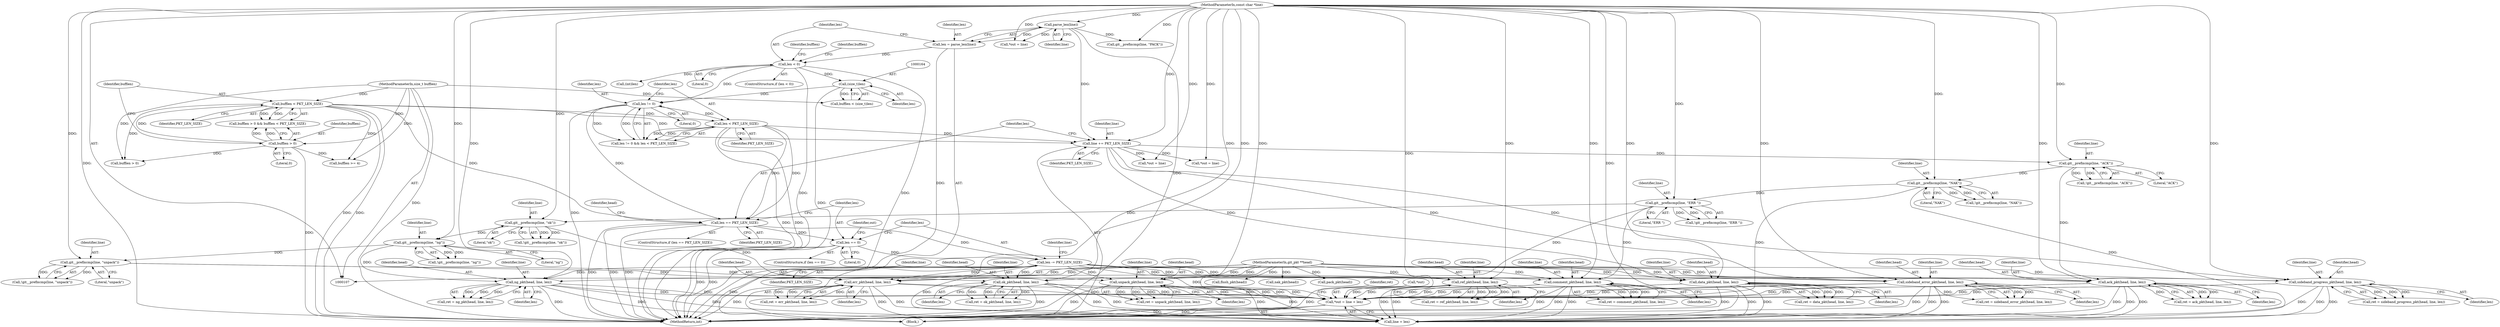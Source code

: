 digraph "0_libgit2_2fdef641fd0dd2828bd948234ae86de75221a11a@integer" {
"1000335" [label="(Call,*out = line + len)"];
"1000324" [label="(Call,unpack_pkt(head, line, len))"];
"1000108" [label="(MethodParameterIn,git_pkt **head)"];
"1000319" [label="(Call,git__prefixcmp(line, \"unpack\"))"];
"1000307" [label="(Call,git__prefixcmp(line, \"ng\"))"];
"1000295" [label="(Call,git__prefixcmp(line, \"ok\"))"];
"1000271" [label="(Call,git__prefixcmp(line, \"ERR \"))"];
"1000261" [label="(Call,git__prefixcmp(line, \"NAK\"))"];
"1000249" [label="(Call,git__prefixcmp(line, \"ACK\"))"];
"1000178" [label="(Call,line += PKT_LEN_SIZE)"];
"1000120" [label="(Call,bufflen < PKT_LEN_SIZE)"];
"1000117" [label="(Call,bufflen > 0)"];
"1000111" [label="(MethodParameterIn,size_t bufflen)"];
"1000173" [label="(Call,len < PKT_LEN_SIZE)"];
"1000170" [label="(Call,len != 0)"];
"1000130" [label="(Call,len < 0)"];
"1000125" [label="(Call,len = parse_len(line))"];
"1000127" [label="(Call,parse_len(line))"];
"1000109" [label="(MethodParameterIn,const char *line)"];
"1000163" [label="(Call,(size_t)len)"];
"1000208" [label="(Call,len -= PKT_LEN_SIZE)"];
"1000182" [label="(Call,len == PKT_LEN_SIZE)"];
"1000197" [label="(Call,len == 0)"];
"1000331" [label="(Call,ref_pkt(head, line, len))"];
"1000288" [label="(Call,comment_pkt(head, line, len))"];
"1000230" [label="(Call,sideband_progress_pkt(head, line, len))"];
"1000218" [label="(Call,data_pkt(head, line, len))"];
"1000242" [label="(Call,sideband_error_pkt(head, line, len))"];
"1000254" [label="(Call,ack_pkt(head, line, len))"];
"1000312" [label="(Call,ng_pkt(head, line, len))"];
"1000300" [label="(Call,ok_pkt(head, line, len))"];
"1000276" [label="(Call,err_pkt(head, line, len))"];
"1000137" [label="(Identifier,bufflen)"];
"1000279" [label="(Identifier,len)"];
"1000277" [label="(Identifier,head)"];
"1000118" [label="(Identifier,bufflen)"];
"1000252" [label="(Call,ret = ack_pkt(head, line, len))"];
"1000203" [label="(Identifier,out)"];
"1000257" [label="(Identifier,len)"];
"1000335" [label="(Call,*out = line + len)"];
"1000250" [label="(Identifier,line)"];
"1000272" [label="(Identifier,line)"];
"1000129" [label="(ControlStructure,if (len < 0))"];
"1000183" [label="(Identifier,len)"];
"1000127" [label="(Call,parse_len(line))"];
"1000201" [label="(Call,*out = line)"];
"1000302" [label="(Identifier,line)"];
"1000233" [label="(Identifier,len)"];
"1000301" [label="(Identifier,head)"];
"1000332" [label="(Identifier,head)"];
"1000260" [label="(Call,!git__prefixcmp(line, \"NAK\"))"];
"1000175" [label="(Identifier,PKT_LEN_SIZE)"];
"1000298" [label="(Call,ret = ok_pkt(head, line, len))"];
"1000180" [label="(Identifier,PKT_LEN_SIZE)"];
"1000312" [label="(Call,ng_pkt(head, line, len))"];
"1000297" [label="(Literal,\"ok\")"];
"1000109" [label="(MethodParameterIn,const char *line)"];
"1000132" [label="(Literal,0)"];
"1000325" [label="(Identifier,head)"];
"1000308" [label="(Identifier,line)"];
"1000188" [label="(Identifier,head)"];
"1000172" [label="(Literal,0)"];
"1000179" [label="(Identifier,line)"];
"1000322" [label="(Call,ret = unpack_pkt(head, line, len))"];
"1000181" [label="(ControlStructure,if (len == PKT_LEN_SIZE))"];
"1000131" [label="(Identifier,len)"];
"1000270" [label="(Call,!git__prefixcmp(line, \"ERR \"))"];
"1000199" [label="(Literal,0)"];
"1000165" [label="(Identifier,len)"];
"1000209" [label="(Identifier,len)"];
"1000173" [label="(Call,len < PKT_LEN_SIZE)"];
"1000116" [label="(Call,bufflen > 0 && bufflen < PKT_LEN_SIZE)"];
"1000336" [label="(Call,*out)"];
"1000329" [label="(Call,ret = ref_pkt(head, line, len))"];
"1000324" [label="(Call,unpack_pkt(head, line, len))"];
"1000286" [label="(Call,ret = comment_pkt(head, line, len))"];
"1000333" [label="(Identifier,line)"];
"1000119" [label="(Literal,0)"];
"1000230" [label="(Call,sideband_progress_pkt(head, line, len))"];
"1000159" [label="(Identifier,bufflen)"];
"1000198" [label="(Identifier,len)"];
"1000261" [label="(Call,git__prefixcmp(line, \"NAK\"))"];
"1000120" [label="(Call,bufflen < PKT_LEN_SIZE)"];
"1000140" [label="(Call,git__prefixcmp(line, \"PACK\"))"];
"1000327" [label="(Identifier,len)"];
"1000117" [label="(Call,bufflen > 0)"];
"1000306" [label="(Call,!git__prefixcmp(line, \"ng\"))"];
"1000326" [label="(Identifier,line)"];
"1000242" [label="(Call,sideband_error_pkt(head, line, len))"];
"1000245" [label="(Identifier,len)"];
"1000228" [label="(Call,ret = sideband_progress_pkt(head, line, len))"];
"1000153" [label="(Call,(int)len)"];
"1000300" [label="(Call,ok_pkt(head, line, len))"];
"1000303" [label="(Identifier,len)"];
"1000232" [label="(Identifier,line)"];
"1000334" [label="(Identifier,len)"];
"1000216" [label="(Call,ret = data_pkt(head, line, len))"];
"1000169" [label="(Call,len != 0 && len < PKT_LEN_SIZE)"];
"1000263" [label="(Literal,\"NAK\")"];
"1000190" [label="(Call,*out = line)"];
"1000161" [label="(Call,bufflen < (size_t)len)"];
"1000254" [label="(Call,ack_pkt(head, line, len))"];
"1000291" [label="(Identifier,len)"];
"1000184" [label="(Identifier,PKT_LEN_SIZE)"];
"1000309" [label="(Literal,\"ng\")"];
"1000343" [label="(MethodReturn,int)"];
"1000342" [label="(Identifier,ret)"];
"1000314" [label="(Identifier,line)"];
"1000266" [label="(Call,nak_pkt(head))"];
"1000240" [label="(Call,ret = sideband_error_pkt(head, line, len))"];
"1000315" [label="(Identifier,len)"];
"1000108" [label="(MethodParameterIn,git_pkt **head)"];
"1000197" [label="(Call,len == 0)"];
"1000126" [label="(Identifier,len)"];
"1000248" [label="(Call,!git__prefixcmp(line, \"ACK\"))"];
"1000318" [label="(Call,!git__prefixcmp(line, \"unpack\"))"];
"1000244" [label="(Identifier,line)"];
"1000170" [label="(Call,len != 0)"];
"1000121" [label="(Identifier,bufflen)"];
"1000112" [label="(Block,)"];
"1000290" [label="(Identifier,line)"];
"1000158" [label="(Call,bufflen > 0)"];
"1000196" [label="(ControlStructure,if (len == 0))"];
"1000271" [label="(Call,git__prefixcmp(line, \"ERR \"))"];
"1000163" [label="(Call,(size_t)len)"];
"1000122" [label="(Identifier,PKT_LEN_SIZE)"];
"1000276" [label="(Call,err_pkt(head, line, len))"];
"1000262" [label="(Identifier,line)"];
"1000320" [label="(Identifier,line)"];
"1000255" [label="(Identifier,head)"];
"1000294" [label="(Call,!git__prefixcmp(line, \"ok\"))"];
"1000288" [label="(Call,comment_pkt(head, line, len))"];
"1000338" [label="(Call,line + len)"];
"1000289" [label="(Identifier,head)"];
"1000128" [label="(Identifier,line)"];
"1000321" [label="(Literal,\"unpack\")"];
"1000220" [label="(Identifier,line)"];
"1000150" [label="(Call,pack_pkt(head))"];
"1000218" [label="(Call,data_pkt(head, line, len))"];
"1000313" [label="(Identifier,head)"];
"1000210" [label="(Identifier,PKT_LEN_SIZE)"];
"1000295" [label="(Call,git__prefixcmp(line, \"ok\"))"];
"1000296" [label="(Identifier,line)"];
"1000125" [label="(Call,len = parse_len(line))"];
"1000182" [label="(Call,len == PKT_LEN_SIZE)"];
"1000174" [label="(Identifier,len)"];
"1000251" [label="(Literal,\"ACK\")"];
"1000256" [label="(Identifier,line)"];
"1000219" [label="(Identifier,head)"];
"1000145" [label="(Call,*out = line)"];
"1000171" [label="(Identifier,len)"];
"1000214" [label="(Identifier,line)"];
"1000178" [label="(Call,line += PKT_LEN_SIZE)"];
"1000130" [label="(Call,len < 0)"];
"1000249" [label="(Call,git__prefixcmp(line, \"ACK\"))"];
"1000273" [label="(Literal,\"ERR \")"];
"1000111" [label="(MethodParameterIn,size_t bufflen)"];
"1000231" [label="(Identifier,head)"];
"1000221" [label="(Identifier,len)"];
"1000206" [label="(Call,flush_pkt(head))"];
"1000331" [label="(Call,ref_pkt(head, line, len))"];
"1000319" [label="(Call,git__prefixcmp(line, \"unpack\"))"];
"1000243" [label="(Identifier,head)"];
"1000208" [label="(Call,len -= PKT_LEN_SIZE)"];
"1000278" [label="(Identifier,line)"];
"1000307" [label="(Call,git__prefixcmp(line, \"ng\"))"];
"1000274" [label="(Call,ret = err_pkt(head, line, len))"];
"1000310" [label="(Call,ret = ng_pkt(head, line, len))"];
"1000136" [label="(Call,bufflen >= 4)"];
"1000335" -> "1000112"  [label="AST: "];
"1000335" -> "1000338"  [label="CFG: "];
"1000336" -> "1000335"  [label="AST: "];
"1000338" -> "1000335"  [label="AST: "];
"1000342" -> "1000335"  [label="CFG: "];
"1000335" -> "1000343"  [label="DDG: "];
"1000335" -> "1000343"  [label="DDG: "];
"1000324" -> "1000335"  [label="DDG: "];
"1000324" -> "1000335"  [label="DDG: "];
"1000331" -> "1000335"  [label="DDG: "];
"1000331" -> "1000335"  [label="DDG: "];
"1000288" -> "1000335"  [label="DDG: "];
"1000288" -> "1000335"  [label="DDG: "];
"1000261" -> "1000335"  [label="DDG: "];
"1000230" -> "1000335"  [label="DDG: "];
"1000230" -> "1000335"  [label="DDG: "];
"1000218" -> "1000335"  [label="DDG: "];
"1000218" -> "1000335"  [label="DDG: "];
"1000242" -> "1000335"  [label="DDG: "];
"1000242" -> "1000335"  [label="DDG: "];
"1000254" -> "1000335"  [label="DDG: "];
"1000254" -> "1000335"  [label="DDG: "];
"1000312" -> "1000335"  [label="DDG: "];
"1000312" -> "1000335"  [label="DDG: "];
"1000300" -> "1000335"  [label="DDG: "];
"1000300" -> "1000335"  [label="DDG: "];
"1000276" -> "1000335"  [label="DDG: "];
"1000276" -> "1000335"  [label="DDG: "];
"1000109" -> "1000335"  [label="DDG: "];
"1000208" -> "1000335"  [label="DDG: "];
"1000324" -> "1000322"  [label="AST: "];
"1000324" -> "1000327"  [label="CFG: "];
"1000325" -> "1000324"  [label="AST: "];
"1000326" -> "1000324"  [label="AST: "];
"1000327" -> "1000324"  [label="AST: "];
"1000322" -> "1000324"  [label="CFG: "];
"1000324" -> "1000343"  [label="DDG: "];
"1000324" -> "1000322"  [label="DDG: "];
"1000324" -> "1000322"  [label="DDG: "];
"1000324" -> "1000322"  [label="DDG: "];
"1000108" -> "1000324"  [label="DDG: "];
"1000319" -> "1000324"  [label="DDG: "];
"1000109" -> "1000324"  [label="DDG: "];
"1000208" -> "1000324"  [label="DDG: "];
"1000324" -> "1000338"  [label="DDG: "];
"1000324" -> "1000338"  [label="DDG: "];
"1000108" -> "1000107"  [label="AST: "];
"1000108" -> "1000343"  [label="DDG: "];
"1000108" -> "1000150"  [label="DDG: "];
"1000108" -> "1000206"  [label="DDG: "];
"1000108" -> "1000218"  [label="DDG: "];
"1000108" -> "1000230"  [label="DDG: "];
"1000108" -> "1000242"  [label="DDG: "];
"1000108" -> "1000254"  [label="DDG: "];
"1000108" -> "1000266"  [label="DDG: "];
"1000108" -> "1000276"  [label="DDG: "];
"1000108" -> "1000288"  [label="DDG: "];
"1000108" -> "1000300"  [label="DDG: "];
"1000108" -> "1000312"  [label="DDG: "];
"1000108" -> "1000331"  [label="DDG: "];
"1000319" -> "1000318"  [label="AST: "];
"1000319" -> "1000321"  [label="CFG: "];
"1000320" -> "1000319"  [label="AST: "];
"1000321" -> "1000319"  [label="AST: "];
"1000318" -> "1000319"  [label="CFG: "];
"1000319" -> "1000318"  [label="DDG: "];
"1000319" -> "1000318"  [label="DDG: "];
"1000307" -> "1000319"  [label="DDG: "];
"1000109" -> "1000319"  [label="DDG: "];
"1000319" -> "1000331"  [label="DDG: "];
"1000307" -> "1000306"  [label="AST: "];
"1000307" -> "1000309"  [label="CFG: "];
"1000308" -> "1000307"  [label="AST: "];
"1000309" -> "1000307"  [label="AST: "];
"1000306" -> "1000307"  [label="CFG: "];
"1000307" -> "1000306"  [label="DDG: "];
"1000307" -> "1000306"  [label="DDG: "];
"1000295" -> "1000307"  [label="DDG: "];
"1000109" -> "1000307"  [label="DDG: "];
"1000307" -> "1000312"  [label="DDG: "];
"1000295" -> "1000294"  [label="AST: "];
"1000295" -> "1000297"  [label="CFG: "];
"1000296" -> "1000295"  [label="AST: "];
"1000297" -> "1000295"  [label="AST: "];
"1000294" -> "1000295"  [label="CFG: "];
"1000295" -> "1000294"  [label="DDG: "];
"1000295" -> "1000294"  [label="DDG: "];
"1000271" -> "1000295"  [label="DDG: "];
"1000109" -> "1000295"  [label="DDG: "];
"1000295" -> "1000300"  [label="DDG: "];
"1000271" -> "1000270"  [label="AST: "];
"1000271" -> "1000273"  [label="CFG: "];
"1000272" -> "1000271"  [label="AST: "];
"1000273" -> "1000271"  [label="AST: "];
"1000270" -> "1000271"  [label="CFG: "];
"1000271" -> "1000270"  [label="DDG: "];
"1000271" -> "1000270"  [label="DDG: "];
"1000261" -> "1000271"  [label="DDG: "];
"1000109" -> "1000271"  [label="DDG: "];
"1000271" -> "1000276"  [label="DDG: "];
"1000271" -> "1000288"  [label="DDG: "];
"1000261" -> "1000260"  [label="AST: "];
"1000261" -> "1000263"  [label="CFG: "];
"1000262" -> "1000261"  [label="AST: "];
"1000263" -> "1000261"  [label="AST: "];
"1000260" -> "1000261"  [label="CFG: "];
"1000261" -> "1000260"  [label="DDG: "];
"1000261" -> "1000260"  [label="DDG: "];
"1000249" -> "1000261"  [label="DDG: "];
"1000109" -> "1000261"  [label="DDG: "];
"1000261" -> "1000338"  [label="DDG: "];
"1000249" -> "1000248"  [label="AST: "];
"1000249" -> "1000251"  [label="CFG: "];
"1000250" -> "1000249"  [label="AST: "];
"1000251" -> "1000249"  [label="AST: "];
"1000248" -> "1000249"  [label="CFG: "];
"1000249" -> "1000248"  [label="DDG: "];
"1000249" -> "1000248"  [label="DDG: "];
"1000178" -> "1000249"  [label="DDG: "];
"1000109" -> "1000249"  [label="DDG: "];
"1000249" -> "1000254"  [label="DDG: "];
"1000178" -> "1000112"  [label="AST: "];
"1000178" -> "1000180"  [label="CFG: "];
"1000179" -> "1000178"  [label="AST: "];
"1000180" -> "1000178"  [label="AST: "];
"1000183" -> "1000178"  [label="CFG: "];
"1000120" -> "1000178"  [label="DDG: "];
"1000173" -> "1000178"  [label="DDG: "];
"1000127" -> "1000178"  [label="DDG: "];
"1000109" -> "1000178"  [label="DDG: "];
"1000178" -> "1000190"  [label="DDG: "];
"1000178" -> "1000201"  [label="DDG: "];
"1000178" -> "1000218"  [label="DDG: "];
"1000178" -> "1000230"  [label="DDG: "];
"1000178" -> "1000242"  [label="DDG: "];
"1000120" -> "1000116"  [label="AST: "];
"1000120" -> "1000122"  [label="CFG: "];
"1000121" -> "1000120"  [label="AST: "];
"1000122" -> "1000120"  [label="AST: "];
"1000116" -> "1000120"  [label="CFG: "];
"1000120" -> "1000343"  [label="DDG: "];
"1000120" -> "1000343"  [label="DDG: "];
"1000120" -> "1000116"  [label="DDG: "];
"1000120" -> "1000116"  [label="DDG: "];
"1000117" -> "1000120"  [label="DDG: "];
"1000111" -> "1000120"  [label="DDG: "];
"1000120" -> "1000136"  [label="DDG: "];
"1000120" -> "1000158"  [label="DDG: "];
"1000120" -> "1000173"  [label="DDG: "];
"1000120" -> "1000182"  [label="DDG: "];
"1000117" -> "1000116"  [label="AST: "];
"1000117" -> "1000119"  [label="CFG: "];
"1000118" -> "1000117"  [label="AST: "];
"1000119" -> "1000117"  [label="AST: "];
"1000121" -> "1000117"  [label="CFG: "];
"1000116" -> "1000117"  [label="CFG: "];
"1000117" -> "1000343"  [label="DDG: "];
"1000117" -> "1000116"  [label="DDG: "];
"1000117" -> "1000116"  [label="DDG: "];
"1000111" -> "1000117"  [label="DDG: "];
"1000117" -> "1000136"  [label="DDG: "];
"1000117" -> "1000158"  [label="DDG: "];
"1000111" -> "1000107"  [label="AST: "];
"1000111" -> "1000343"  [label="DDG: "];
"1000111" -> "1000136"  [label="DDG: "];
"1000111" -> "1000158"  [label="DDG: "];
"1000111" -> "1000161"  [label="DDG: "];
"1000173" -> "1000169"  [label="AST: "];
"1000173" -> "1000175"  [label="CFG: "];
"1000174" -> "1000173"  [label="AST: "];
"1000175" -> "1000173"  [label="AST: "];
"1000169" -> "1000173"  [label="CFG: "];
"1000173" -> "1000343"  [label="DDG: "];
"1000173" -> "1000343"  [label="DDG: "];
"1000173" -> "1000169"  [label="DDG: "];
"1000173" -> "1000169"  [label="DDG: "];
"1000170" -> "1000173"  [label="DDG: "];
"1000173" -> "1000182"  [label="DDG: "];
"1000173" -> "1000182"  [label="DDG: "];
"1000170" -> "1000169"  [label="AST: "];
"1000170" -> "1000172"  [label="CFG: "];
"1000171" -> "1000170"  [label="AST: "];
"1000172" -> "1000170"  [label="AST: "];
"1000174" -> "1000170"  [label="CFG: "];
"1000169" -> "1000170"  [label="CFG: "];
"1000170" -> "1000343"  [label="DDG: "];
"1000170" -> "1000169"  [label="DDG: "];
"1000170" -> "1000169"  [label="DDG: "];
"1000130" -> "1000170"  [label="DDG: "];
"1000163" -> "1000170"  [label="DDG: "];
"1000170" -> "1000182"  [label="DDG: "];
"1000130" -> "1000129"  [label="AST: "];
"1000130" -> "1000132"  [label="CFG: "];
"1000131" -> "1000130"  [label="AST: "];
"1000132" -> "1000130"  [label="AST: "];
"1000137" -> "1000130"  [label="CFG: "];
"1000159" -> "1000130"  [label="CFG: "];
"1000130" -> "1000343"  [label="DDG: "];
"1000130" -> "1000343"  [label="DDG: "];
"1000125" -> "1000130"  [label="DDG: "];
"1000130" -> "1000153"  [label="DDG: "];
"1000130" -> "1000163"  [label="DDG: "];
"1000125" -> "1000112"  [label="AST: "];
"1000125" -> "1000127"  [label="CFG: "];
"1000126" -> "1000125"  [label="AST: "];
"1000127" -> "1000125"  [label="AST: "];
"1000131" -> "1000125"  [label="CFG: "];
"1000125" -> "1000343"  [label="DDG: "];
"1000127" -> "1000125"  [label="DDG: "];
"1000127" -> "1000128"  [label="CFG: "];
"1000128" -> "1000127"  [label="AST: "];
"1000127" -> "1000343"  [label="DDG: "];
"1000109" -> "1000127"  [label="DDG: "];
"1000127" -> "1000140"  [label="DDG: "];
"1000127" -> "1000145"  [label="DDG: "];
"1000109" -> "1000107"  [label="AST: "];
"1000109" -> "1000343"  [label="DDG: "];
"1000109" -> "1000140"  [label="DDG: "];
"1000109" -> "1000145"  [label="DDG: "];
"1000109" -> "1000190"  [label="DDG: "];
"1000109" -> "1000201"  [label="DDG: "];
"1000109" -> "1000218"  [label="DDG: "];
"1000109" -> "1000230"  [label="DDG: "];
"1000109" -> "1000242"  [label="DDG: "];
"1000109" -> "1000254"  [label="DDG: "];
"1000109" -> "1000276"  [label="DDG: "];
"1000109" -> "1000288"  [label="DDG: "];
"1000109" -> "1000300"  [label="DDG: "];
"1000109" -> "1000312"  [label="DDG: "];
"1000109" -> "1000331"  [label="DDG: "];
"1000109" -> "1000338"  [label="DDG: "];
"1000163" -> "1000161"  [label="AST: "];
"1000163" -> "1000165"  [label="CFG: "];
"1000164" -> "1000163"  [label="AST: "];
"1000165" -> "1000163"  [label="AST: "];
"1000161" -> "1000163"  [label="CFG: "];
"1000163" -> "1000343"  [label="DDG: "];
"1000163" -> "1000161"  [label="DDG: "];
"1000208" -> "1000112"  [label="AST: "];
"1000208" -> "1000210"  [label="CFG: "];
"1000209" -> "1000208"  [label="AST: "];
"1000210" -> "1000208"  [label="AST: "];
"1000214" -> "1000208"  [label="CFG: "];
"1000208" -> "1000343"  [label="DDG: "];
"1000182" -> "1000208"  [label="DDG: "];
"1000197" -> "1000208"  [label="DDG: "];
"1000208" -> "1000218"  [label="DDG: "];
"1000208" -> "1000230"  [label="DDG: "];
"1000208" -> "1000242"  [label="DDG: "];
"1000208" -> "1000254"  [label="DDG: "];
"1000208" -> "1000276"  [label="DDG: "];
"1000208" -> "1000288"  [label="DDG: "];
"1000208" -> "1000300"  [label="DDG: "];
"1000208" -> "1000312"  [label="DDG: "];
"1000208" -> "1000331"  [label="DDG: "];
"1000208" -> "1000338"  [label="DDG: "];
"1000182" -> "1000181"  [label="AST: "];
"1000182" -> "1000184"  [label="CFG: "];
"1000183" -> "1000182"  [label="AST: "];
"1000184" -> "1000182"  [label="AST: "];
"1000188" -> "1000182"  [label="CFG: "];
"1000198" -> "1000182"  [label="CFG: "];
"1000182" -> "1000343"  [label="DDG: "];
"1000182" -> "1000343"  [label="DDG: "];
"1000182" -> "1000343"  [label="DDG: "];
"1000182" -> "1000197"  [label="DDG: "];
"1000197" -> "1000196"  [label="AST: "];
"1000197" -> "1000199"  [label="CFG: "];
"1000198" -> "1000197"  [label="AST: "];
"1000199" -> "1000197"  [label="AST: "];
"1000203" -> "1000197"  [label="CFG: "];
"1000209" -> "1000197"  [label="CFG: "];
"1000197" -> "1000343"  [label="DDG: "];
"1000197" -> "1000343"  [label="DDG: "];
"1000331" -> "1000329"  [label="AST: "];
"1000331" -> "1000334"  [label="CFG: "];
"1000332" -> "1000331"  [label="AST: "];
"1000333" -> "1000331"  [label="AST: "];
"1000334" -> "1000331"  [label="AST: "];
"1000329" -> "1000331"  [label="CFG: "];
"1000331" -> "1000343"  [label="DDG: "];
"1000331" -> "1000329"  [label="DDG: "];
"1000331" -> "1000329"  [label="DDG: "];
"1000331" -> "1000329"  [label="DDG: "];
"1000331" -> "1000338"  [label="DDG: "];
"1000331" -> "1000338"  [label="DDG: "];
"1000288" -> "1000286"  [label="AST: "];
"1000288" -> "1000291"  [label="CFG: "];
"1000289" -> "1000288"  [label="AST: "];
"1000290" -> "1000288"  [label="AST: "];
"1000291" -> "1000288"  [label="AST: "];
"1000286" -> "1000288"  [label="CFG: "];
"1000288" -> "1000343"  [label="DDG: "];
"1000288" -> "1000286"  [label="DDG: "];
"1000288" -> "1000286"  [label="DDG: "];
"1000288" -> "1000286"  [label="DDG: "];
"1000288" -> "1000338"  [label="DDG: "];
"1000288" -> "1000338"  [label="DDG: "];
"1000230" -> "1000228"  [label="AST: "];
"1000230" -> "1000233"  [label="CFG: "];
"1000231" -> "1000230"  [label="AST: "];
"1000232" -> "1000230"  [label="AST: "];
"1000233" -> "1000230"  [label="AST: "];
"1000228" -> "1000230"  [label="CFG: "];
"1000230" -> "1000343"  [label="DDG: "];
"1000230" -> "1000228"  [label="DDG: "];
"1000230" -> "1000228"  [label="DDG: "];
"1000230" -> "1000228"  [label="DDG: "];
"1000230" -> "1000338"  [label="DDG: "];
"1000230" -> "1000338"  [label="DDG: "];
"1000218" -> "1000216"  [label="AST: "];
"1000218" -> "1000221"  [label="CFG: "];
"1000219" -> "1000218"  [label="AST: "];
"1000220" -> "1000218"  [label="AST: "];
"1000221" -> "1000218"  [label="AST: "];
"1000216" -> "1000218"  [label="CFG: "];
"1000218" -> "1000343"  [label="DDG: "];
"1000218" -> "1000216"  [label="DDG: "];
"1000218" -> "1000216"  [label="DDG: "];
"1000218" -> "1000216"  [label="DDG: "];
"1000218" -> "1000338"  [label="DDG: "];
"1000218" -> "1000338"  [label="DDG: "];
"1000242" -> "1000240"  [label="AST: "];
"1000242" -> "1000245"  [label="CFG: "];
"1000243" -> "1000242"  [label="AST: "];
"1000244" -> "1000242"  [label="AST: "];
"1000245" -> "1000242"  [label="AST: "];
"1000240" -> "1000242"  [label="CFG: "];
"1000242" -> "1000343"  [label="DDG: "];
"1000242" -> "1000240"  [label="DDG: "];
"1000242" -> "1000240"  [label="DDG: "];
"1000242" -> "1000240"  [label="DDG: "];
"1000242" -> "1000338"  [label="DDG: "];
"1000242" -> "1000338"  [label="DDG: "];
"1000254" -> "1000252"  [label="AST: "];
"1000254" -> "1000257"  [label="CFG: "];
"1000255" -> "1000254"  [label="AST: "];
"1000256" -> "1000254"  [label="AST: "];
"1000257" -> "1000254"  [label="AST: "];
"1000252" -> "1000254"  [label="CFG: "];
"1000254" -> "1000343"  [label="DDG: "];
"1000254" -> "1000252"  [label="DDG: "];
"1000254" -> "1000252"  [label="DDG: "];
"1000254" -> "1000252"  [label="DDG: "];
"1000254" -> "1000338"  [label="DDG: "];
"1000254" -> "1000338"  [label="DDG: "];
"1000312" -> "1000310"  [label="AST: "];
"1000312" -> "1000315"  [label="CFG: "];
"1000313" -> "1000312"  [label="AST: "];
"1000314" -> "1000312"  [label="AST: "];
"1000315" -> "1000312"  [label="AST: "];
"1000310" -> "1000312"  [label="CFG: "];
"1000312" -> "1000343"  [label="DDG: "];
"1000312" -> "1000310"  [label="DDG: "];
"1000312" -> "1000310"  [label="DDG: "];
"1000312" -> "1000310"  [label="DDG: "];
"1000312" -> "1000338"  [label="DDG: "];
"1000312" -> "1000338"  [label="DDG: "];
"1000300" -> "1000298"  [label="AST: "];
"1000300" -> "1000303"  [label="CFG: "];
"1000301" -> "1000300"  [label="AST: "];
"1000302" -> "1000300"  [label="AST: "];
"1000303" -> "1000300"  [label="AST: "];
"1000298" -> "1000300"  [label="CFG: "];
"1000300" -> "1000343"  [label="DDG: "];
"1000300" -> "1000298"  [label="DDG: "];
"1000300" -> "1000298"  [label="DDG: "];
"1000300" -> "1000298"  [label="DDG: "];
"1000300" -> "1000338"  [label="DDG: "];
"1000300" -> "1000338"  [label="DDG: "];
"1000276" -> "1000274"  [label="AST: "];
"1000276" -> "1000279"  [label="CFG: "];
"1000277" -> "1000276"  [label="AST: "];
"1000278" -> "1000276"  [label="AST: "];
"1000279" -> "1000276"  [label="AST: "];
"1000274" -> "1000276"  [label="CFG: "];
"1000276" -> "1000343"  [label="DDG: "];
"1000276" -> "1000274"  [label="DDG: "];
"1000276" -> "1000274"  [label="DDG: "];
"1000276" -> "1000274"  [label="DDG: "];
"1000276" -> "1000338"  [label="DDG: "];
"1000276" -> "1000338"  [label="DDG: "];
}
